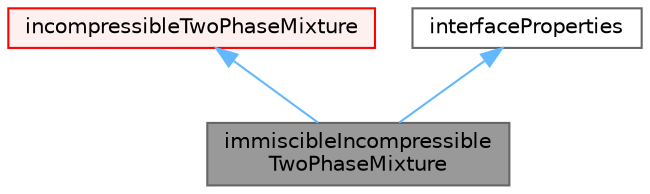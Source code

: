 digraph "immiscibleIncompressibleTwoPhaseMixture"
{
 // LATEX_PDF_SIZE
  bgcolor="transparent";
  edge [fontname=Helvetica,fontsize=10,labelfontname=Helvetica,labelfontsize=10];
  node [fontname=Helvetica,fontsize=10,shape=box,height=0.2,width=0.4];
  Node1 [id="Node000001",label="immiscibleIncompressible\lTwoPhaseMixture",height=0.2,width=0.4,color="gray40", fillcolor="grey60", style="filled", fontcolor="black",tooltip="An immiscible incompressible two-phase mixture transport model."];
  Node2 -> Node1 [id="edge1_Node000001_Node000002",dir="back",color="steelblue1",style="solid",tooltip=" "];
  Node2 [id="Node000002",label="incompressibleTwoPhaseMixture",height=0.2,width=0.4,color="red", fillcolor="#FFF0F0", style="filled",URL="$classFoam_1_1incompressibleTwoPhaseMixture.html",tooltip="A two-phase incompressible transportModel."];
  Node36 -> Node1 [id="edge2_Node000001_Node000036",dir="back",color="steelblue1",style="solid",tooltip=" "];
  Node36 [id="Node000036",label="interfaceProperties",height=0.2,width=0.4,color="gray40", fillcolor="white", style="filled",URL="$classFoam_1_1interfaceProperties.html",tooltip="Contains the interface properties."];
}
